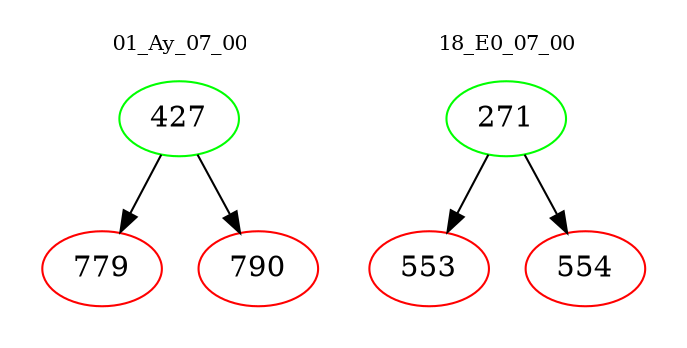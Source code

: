 digraph{
subgraph cluster_0 {
color = white
label = "01_Ay_07_00";
fontsize=10;
T0_427 [label="427", color="green"]
T0_427 -> T0_779 [color="black"]
T0_779 [label="779", color="red"]
T0_427 -> T0_790 [color="black"]
T0_790 [label="790", color="red"]
}
subgraph cluster_1 {
color = white
label = "18_E0_07_00";
fontsize=10;
T1_271 [label="271", color="green"]
T1_271 -> T1_553 [color="black"]
T1_553 [label="553", color="red"]
T1_271 -> T1_554 [color="black"]
T1_554 [label="554", color="red"]
}
}
